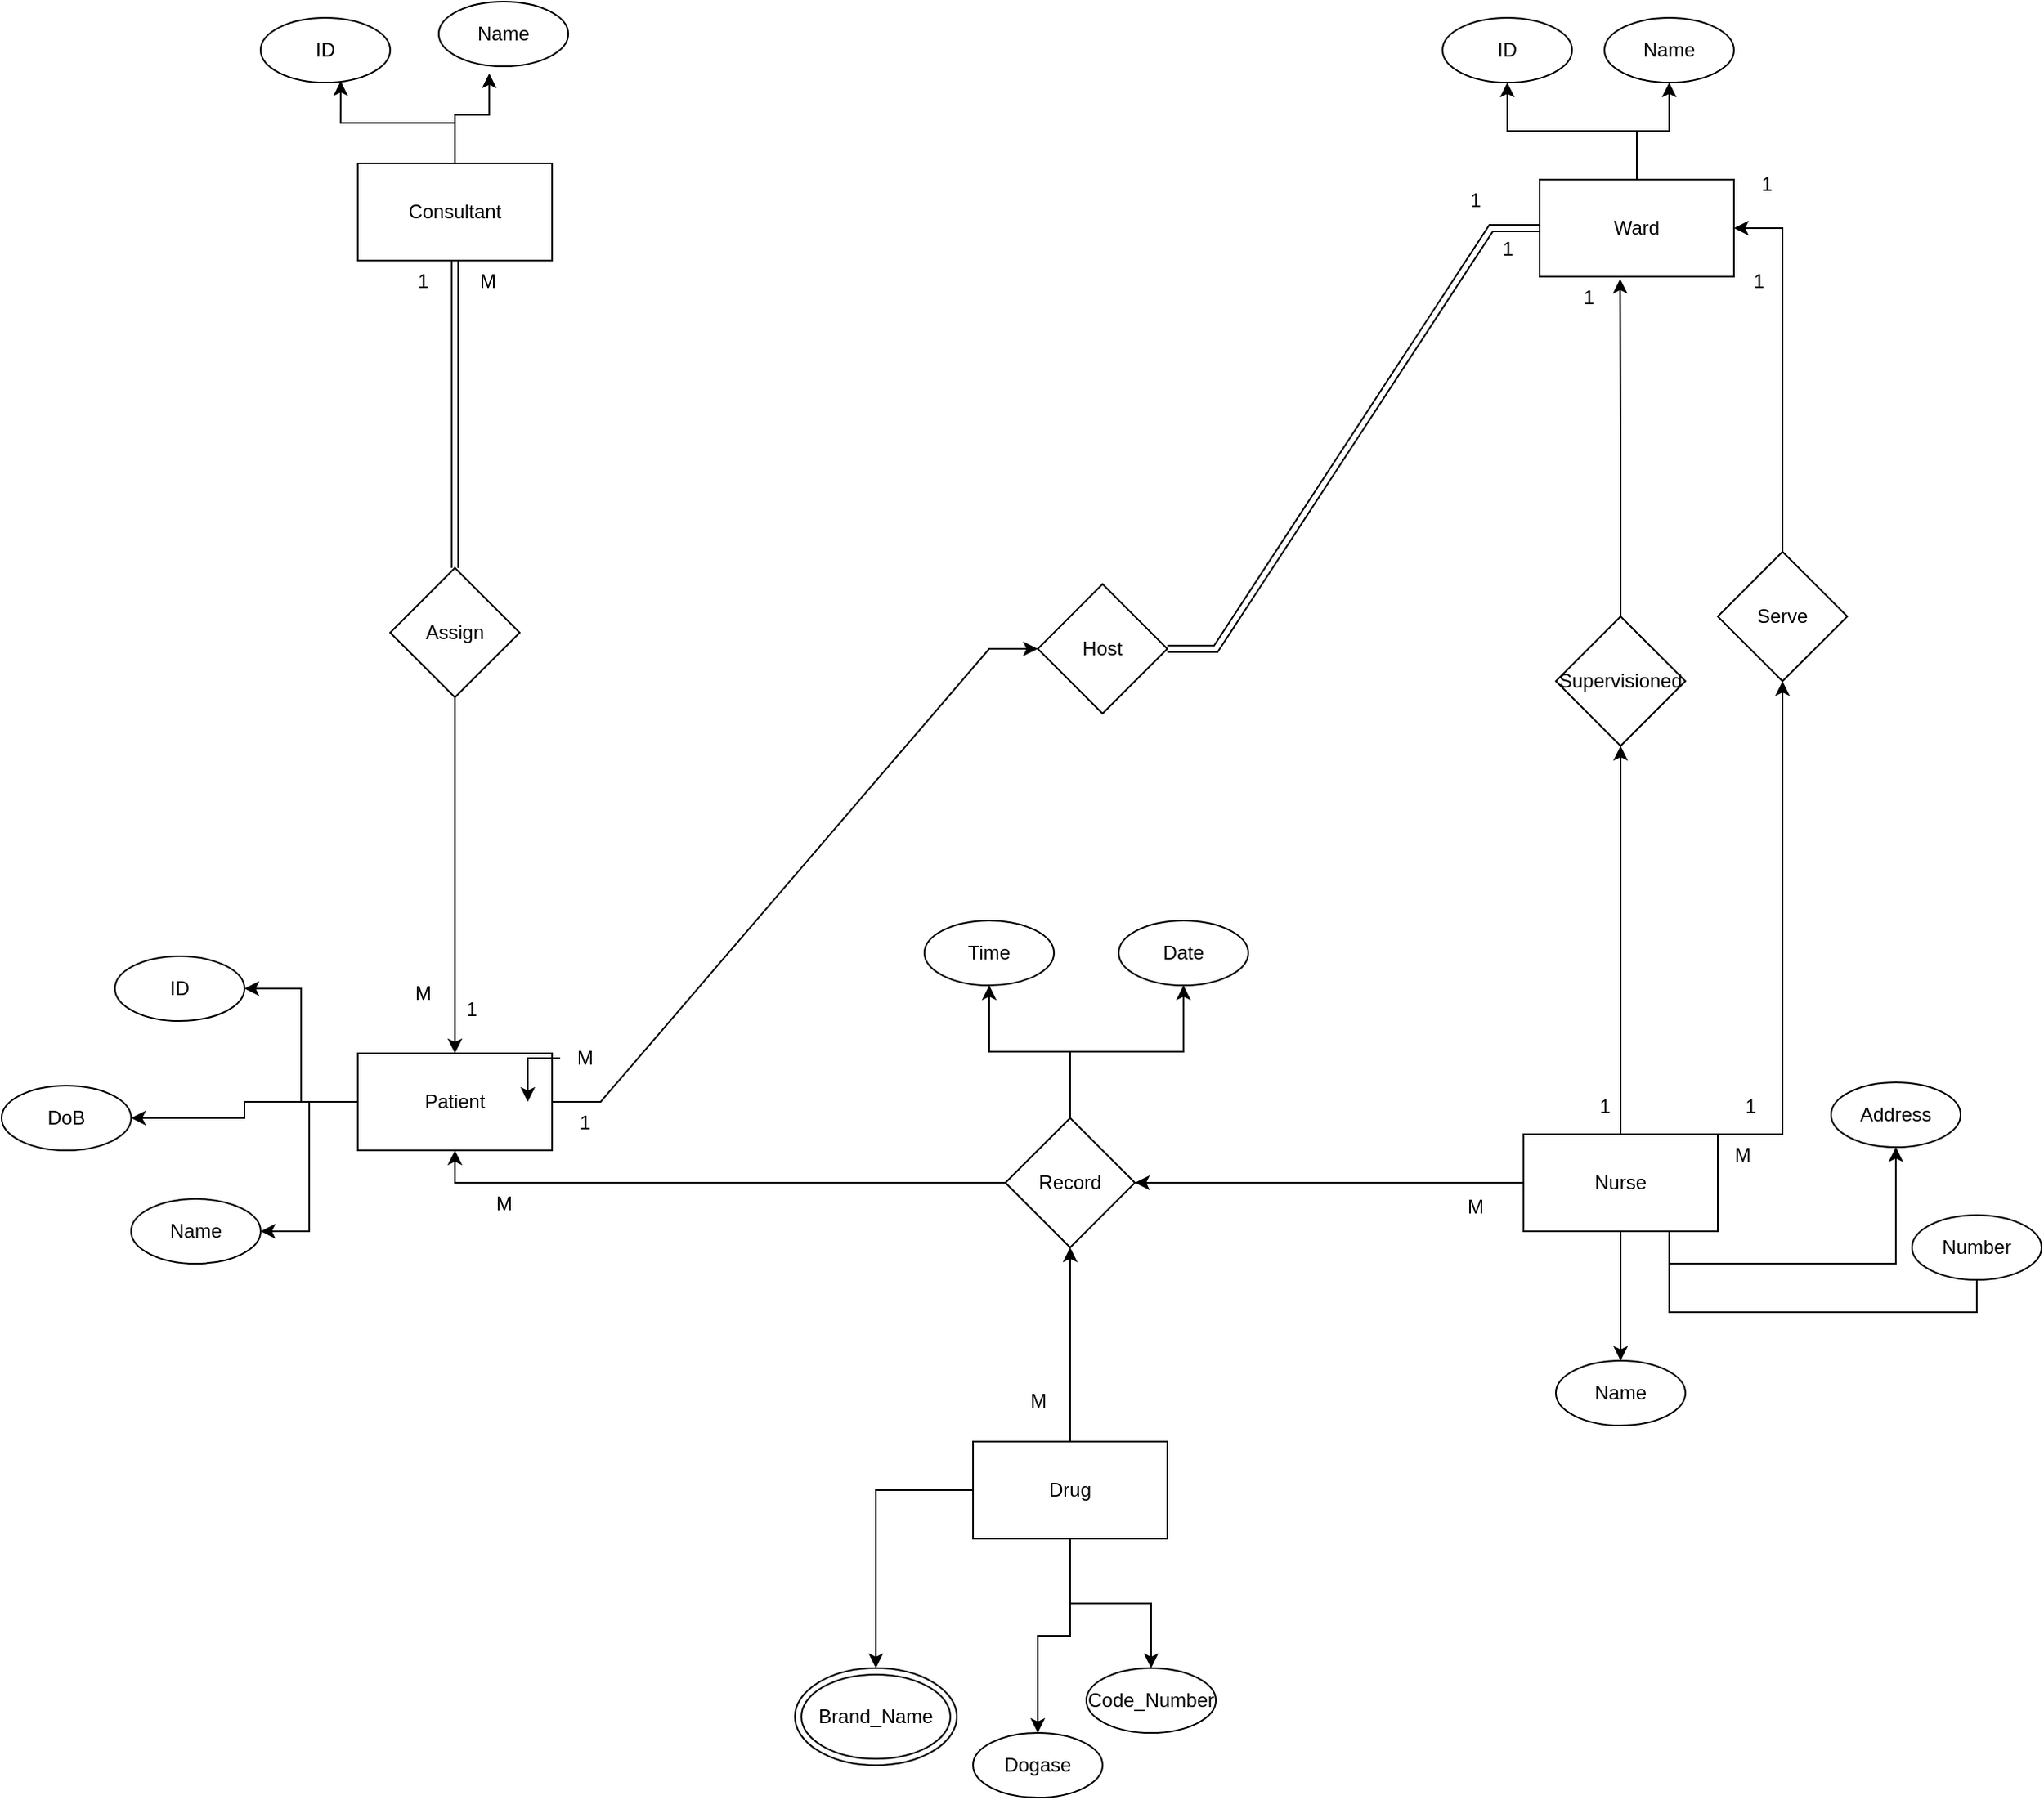 <mxfile version="28.0.6">
  <diagram name="Page-1" id="UuJuzsgmH8O54syuab76">
    <mxGraphModel dx="1705" dy="2200" grid="1" gridSize="10" guides="1" tooltips="1" connect="1" arrows="1" fold="1" page="1" pageScale="1" pageWidth="2339" pageHeight="3300" math="0" shadow="0">
      <root>
        <mxCell id="0" />
        <mxCell id="1" parent="0" />
        <mxCell id="-yfBrM63y5aBobuTD75u-45" value="" style="edgeStyle=orthogonalEdgeStyle;rounded=0;orthogonalLoop=1;jettySize=auto;html=1;shape=link;" edge="1" parent="1" source="-yfBrM63y5aBobuTD75u-1" target="-yfBrM63y5aBobuTD75u-44">
          <mxGeometry relative="1" as="geometry" />
        </mxCell>
        <mxCell id="-yfBrM63y5aBobuTD75u-1" value="Consultant" style="rounded=0;whiteSpace=wrap;html=1;" vertex="1" parent="1">
          <mxGeometry x="740" y="570" width="120" height="60" as="geometry" />
        </mxCell>
        <mxCell id="-yfBrM63y5aBobuTD75u-19" style="edgeStyle=orthogonalEdgeStyle;rounded=0;orthogonalLoop=1;jettySize=auto;html=1;entryX=0.5;entryY=1;entryDx=0;entryDy=0;" edge="1" parent="1" source="-yfBrM63y5aBobuTD75u-2" target="-yfBrM63y5aBobuTD75u-15">
          <mxGeometry relative="1" as="geometry" />
        </mxCell>
        <mxCell id="-yfBrM63y5aBobuTD75u-20" style="edgeStyle=orthogonalEdgeStyle;rounded=0;orthogonalLoop=1;jettySize=auto;html=1;entryX=0.5;entryY=1;entryDx=0;entryDy=0;" edge="1" parent="1" source="-yfBrM63y5aBobuTD75u-2" target="-yfBrM63y5aBobuTD75u-12">
          <mxGeometry relative="1" as="geometry" />
        </mxCell>
        <mxCell id="-yfBrM63y5aBobuTD75u-2" value="Ward" style="rounded=0;whiteSpace=wrap;html=1;" vertex="1" parent="1">
          <mxGeometry x="1470" y="580" width="120" height="60" as="geometry" />
        </mxCell>
        <mxCell id="-yfBrM63y5aBobuTD75u-33" style="edgeStyle=orthogonalEdgeStyle;rounded=0;orthogonalLoop=1;jettySize=auto;html=1;entryX=0.5;entryY=1;entryDx=0;entryDy=0;exitX=0.75;exitY=1;exitDx=0;exitDy=0;" edge="1" parent="1" source="-yfBrM63y5aBobuTD75u-3" target="-yfBrM63y5aBobuTD75u-24">
          <mxGeometry relative="1" as="geometry" />
        </mxCell>
        <mxCell id="-yfBrM63y5aBobuTD75u-34" style="edgeStyle=orthogonalEdgeStyle;rounded=0;orthogonalLoop=1;jettySize=auto;html=1;entryX=0.5;entryY=0;entryDx=0;entryDy=0;exitX=0.75;exitY=1;exitDx=0;exitDy=0;" edge="1" parent="1" source="-yfBrM63y5aBobuTD75u-3" target="-yfBrM63y5aBobuTD75u-31">
          <mxGeometry relative="1" as="geometry">
            <Array as="points">
              <mxPoint x="1550" y="1280" />
              <mxPoint x="1740" y="1280" />
            </Array>
          </mxGeometry>
        </mxCell>
        <mxCell id="-yfBrM63y5aBobuTD75u-35" style="edgeStyle=orthogonalEdgeStyle;rounded=0;orthogonalLoop=1;jettySize=auto;html=1;" edge="1" parent="1" source="-yfBrM63y5aBobuTD75u-3" target="-yfBrM63y5aBobuTD75u-14">
          <mxGeometry relative="1" as="geometry" />
        </mxCell>
        <mxCell id="-yfBrM63y5aBobuTD75u-52" value="" style="edgeStyle=orthogonalEdgeStyle;rounded=0;orthogonalLoop=1;jettySize=auto;html=1;" edge="1" parent="1" source="-yfBrM63y5aBobuTD75u-3" target="-yfBrM63y5aBobuTD75u-51">
          <mxGeometry relative="1" as="geometry" />
        </mxCell>
        <mxCell id="-yfBrM63y5aBobuTD75u-63" value="" style="edgeStyle=orthogonalEdgeStyle;rounded=0;orthogonalLoop=1;jettySize=auto;html=1;" edge="1" parent="1" source="-yfBrM63y5aBobuTD75u-3" target="-yfBrM63y5aBobuTD75u-62">
          <mxGeometry relative="1" as="geometry" />
        </mxCell>
        <mxCell id="-yfBrM63y5aBobuTD75u-69" value="" style="edgeStyle=orthogonalEdgeStyle;rounded=0;orthogonalLoop=1;jettySize=auto;html=1;" edge="1" parent="1" source="-yfBrM63y5aBobuTD75u-3" target="-yfBrM63y5aBobuTD75u-68">
          <mxGeometry relative="1" as="geometry">
            <Array as="points">
              <mxPoint x="1620" y="1170" />
            </Array>
          </mxGeometry>
        </mxCell>
        <mxCell id="-yfBrM63y5aBobuTD75u-3" value="Nurse" style="rounded=0;whiteSpace=wrap;html=1;" vertex="1" parent="1">
          <mxGeometry x="1460" y="1170" width="120" height="60" as="geometry" />
        </mxCell>
        <mxCell id="-yfBrM63y5aBobuTD75u-16" style="edgeStyle=orthogonalEdgeStyle;rounded=0;orthogonalLoop=1;jettySize=auto;html=1;entryX=1;entryY=0.5;entryDx=0;entryDy=0;" edge="1" parent="1" source="-yfBrM63y5aBobuTD75u-4" target="-yfBrM63y5aBobuTD75u-9">
          <mxGeometry relative="1" as="geometry" />
        </mxCell>
        <mxCell id="-yfBrM63y5aBobuTD75u-17" style="edgeStyle=orthogonalEdgeStyle;rounded=0;orthogonalLoop=1;jettySize=auto;html=1;entryX=1;entryY=0.5;entryDx=0;entryDy=0;" edge="1" parent="1" source="-yfBrM63y5aBobuTD75u-4" target="-yfBrM63y5aBobuTD75u-8">
          <mxGeometry relative="1" as="geometry" />
        </mxCell>
        <mxCell id="-yfBrM63y5aBobuTD75u-18" style="edgeStyle=orthogonalEdgeStyle;rounded=0;orthogonalLoop=1;jettySize=auto;html=1;entryX=1;entryY=0.5;entryDx=0;entryDy=0;" edge="1" parent="1" source="-yfBrM63y5aBobuTD75u-4" target="-yfBrM63y5aBobuTD75u-10">
          <mxGeometry relative="1" as="geometry" />
        </mxCell>
        <mxCell id="-yfBrM63y5aBobuTD75u-37" value="" style="edgeStyle=entityRelationEdgeStyle;rounded=0;orthogonalLoop=1;jettySize=auto;html=1;" edge="1" parent="1" source="-yfBrM63y5aBobuTD75u-4" target="-yfBrM63y5aBobuTD75u-36">
          <mxGeometry relative="1" as="geometry" />
        </mxCell>
        <mxCell id="-yfBrM63y5aBobuTD75u-4" value="Patient" style="rounded=0;whiteSpace=wrap;html=1;" vertex="1" parent="1">
          <mxGeometry x="740" y="1120" width="120" height="60" as="geometry" />
        </mxCell>
        <mxCell id="-yfBrM63y5aBobuTD75u-28" style="edgeStyle=orthogonalEdgeStyle;rounded=0;orthogonalLoop=1;jettySize=auto;html=1;entryX=0.5;entryY=0;entryDx=0;entryDy=0;" edge="1" parent="1" source="-yfBrM63y5aBobuTD75u-5" target="-yfBrM63y5aBobuTD75u-6">
          <mxGeometry relative="1" as="geometry" />
        </mxCell>
        <mxCell id="-yfBrM63y5aBobuTD75u-29" style="edgeStyle=orthogonalEdgeStyle;rounded=0;orthogonalLoop=1;jettySize=auto;html=1;entryX=0.5;entryY=0;entryDx=0;entryDy=0;" edge="1" parent="1" source="-yfBrM63y5aBobuTD75u-5" target="-yfBrM63y5aBobuTD75u-7">
          <mxGeometry relative="1" as="geometry" />
        </mxCell>
        <mxCell id="-yfBrM63y5aBobuTD75u-30" style="edgeStyle=orthogonalEdgeStyle;rounded=0;orthogonalLoop=1;jettySize=auto;html=1;entryX=0.5;entryY=0;entryDx=0;entryDy=0;" edge="1" parent="1" source="-yfBrM63y5aBobuTD75u-5" target="-yfBrM63y5aBobuTD75u-26">
          <mxGeometry relative="1" as="geometry" />
        </mxCell>
        <mxCell id="-yfBrM63y5aBobuTD75u-58" style="edgeStyle=orthogonalEdgeStyle;rounded=0;orthogonalLoop=1;jettySize=auto;html=1;entryX=0.5;entryY=1;entryDx=0;entryDy=0;" edge="1" parent="1" source="-yfBrM63y5aBobuTD75u-5" target="-yfBrM63y5aBobuTD75u-51">
          <mxGeometry relative="1" as="geometry" />
        </mxCell>
        <mxCell id="-yfBrM63y5aBobuTD75u-5" value="Drug" style="rounded=0;whiteSpace=wrap;html=1;" vertex="1" parent="1">
          <mxGeometry x="1120" y="1360" width="120" height="60" as="geometry" />
        </mxCell>
        <mxCell id="-yfBrM63y5aBobuTD75u-6" value="Code_Number" style="ellipse;whiteSpace=wrap;html=1;" vertex="1" parent="1">
          <mxGeometry x="1190" y="1500" width="80" height="40" as="geometry" />
        </mxCell>
        <mxCell id="-yfBrM63y5aBobuTD75u-7" value="Dogase" style="ellipse;whiteSpace=wrap;html=1;" vertex="1" parent="1">
          <mxGeometry x="1120" y="1540" width="80" height="40" as="geometry" />
        </mxCell>
        <mxCell id="-yfBrM63y5aBobuTD75u-8" value="DoB" style="ellipse;whiteSpace=wrap;html=1;" vertex="1" parent="1">
          <mxGeometry x="520" y="1140" width="80" height="40" as="geometry" />
        </mxCell>
        <mxCell id="-yfBrM63y5aBobuTD75u-9" value="ID" style="ellipse;whiteSpace=wrap;html=1;" vertex="1" parent="1">
          <mxGeometry x="590" y="1060" width="80" height="40" as="geometry" />
        </mxCell>
        <mxCell id="-yfBrM63y5aBobuTD75u-10" value="Name" style="ellipse;whiteSpace=wrap;html=1;" vertex="1" parent="1">
          <mxGeometry x="600" y="1210" width="80" height="40" as="geometry" />
        </mxCell>
        <mxCell id="-yfBrM63y5aBobuTD75u-11" value="Name" style="ellipse;whiteSpace=wrap;html=1;" vertex="1" parent="1">
          <mxGeometry x="790" y="470" width="80" height="40" as="geometry" />
        </mxCell>
        <mxCell id="-yfBrM63y5aBobuTD75u-12" value="ID" style="ellipse;whiteSpace=wrap;html=1;" vertex="1" parent="1">
          <mxGeometry x="1410" y="480" width="80" height="40" as="geometry" />
        </mxCell>
        <mxCell id="-yfBrM63y5aBobuTD75u-13" value="ID" style="ellipse;whiteSpace=wrap;html=1;" vertex="1" parent="1">
          <mxGeometry x="680" y="480" width="80" height="40" as="geometry" />
        </mxCell>
        <mxCell id="-yfBrM63y5aBobuTD75u-14" value="Name" style="ellipse;whiteSpace=wrap;html=1;" vertex="1" parent="1">
          <mxGeometry x="1480" y="1310" width="80" height="40" as="geometry" />
        </mxCell>
        <mxCell id="-yfBrM63y5aBobuTD75u-15" value="Name" style="ellipse;whiteSpace=wrap;html=1;" vertex="1" parent="1">
          <mxGeometry x="1510" y="480" width="80" height="40" as="geometry" />
        </mxCell>
        <mxCell id="-yfBrM63y5aBobuTD75u-21" style="edgeStyle=orthogonalEdgeStyle;rounded=0;orthogonalLoop=1;jettySize=auto;html=1;entryX=0.39;entryY=1.11;entryDx=0;entryDy=0;entryPerimeter=0;" edge="1" parent="1" source="-yfBrM63y5aBobuTD75u-1" target="-yfBrM63y5aBobuTD75u-11">
          <mxGeometry relative="1" as="geometry" />
        </mxCell>
        <mxCell id="-yfBrM63y5aBobuTD75u-22" style="edgeStyle=orthogonalEdgeStyle;rounded=0;orthogonalLoop=1;jettySize=auto;html=1;entryX=0.618;entryY=0.978;entryDx=0;entryDy=0;entryPerimeter=0;" edge="1" parent="1" source="-yfBrM63y5aBobuTD75u-1" target="-yfBrM63y5aBobuTD75u-13">
          <mxGeometry relative="1" as="geometry" />
        </mxCell>
        <mxCell id="-yfBrM63y5aBobuTD75u-24" value="Address" style="ellipse;whiteSpace=wrap;html=1;" vertex="1" parent="1">
          <mxGeometry x="1650" y="1138" width="80" height="40" as="geometry" />
        </mxCell>
        <mxCell id="-yfBrM63y5aBobuTD75u-26" value="Brand_Name" style="ellipse;shape=doubleEllipse;whiteSpace=wrap;html=1;" vertex="1" parent="1">
          <mxGeometry x="1010" y="1500" width="100" height="60" as="geometry" />
        </mxCell>
        <mxCell id="-yfBrM63y5aBobuTD75u-31" value="Number" style="ellipse;whiteSpace=wrap;html=1;" vertex="1" parent="1">
          <mxGeometry x="1700" y="1220" width="80" height="40" as="geometry" />
        </mxCell>
        <mxCell id="-yfBrM63y5aBobuTD75u-38" style="edgeStyle=entityRelationEdgeStyle;rounded=0;orthogonalLoop=1;jettySize=auto;html=1;entryX=0;entryY=0.5;entryDx=0;entryDy=0;shape=link;" edge="1" parent="1" source="-yfBrM63y5aBobuTD75u-36" target="-yfBrM63y5aBobuTD75u-2">
          <mxGeometry relative="1" as="geometry" />
        </mxCell>
        <mxCell id="-yfBrM63y5aBobuTD75u-36" value="Host" style="rhombus;whiteSpace=wrap;html=1;rounded=0;" vertex="1" parent="1">
          <mxGeometry x="1160" y="830" width="80" height="80" as="geometry" />
        </mxCell>
        <mxCell id="-yfBrM63y5aBobuTD75u-39" value="1" style="text;html=1;align=center;verticalAlign=middle;resizable=0;points=[];autosize=1;strokeColor=none;fillColor=none;" vertex="1" parent="1">
          <mxGeometry x="1415" y="578" width="30" height="30" as="geometry" />
        </mxCell>
        <mxCell id="-yfBrM63y5aBobuTD75u-41" value="" style="edgeStyle=orthogonalEdgeStyle;rounded=0;orthogonalLoop=1;jettySize=auto;html=1;" edge="1" parent="1" source="-yfBrM63y5aBobuTD75u-40" target="-yfBrM63y5aBobuTD75u-4">
          <mxGeometry relative="1" as="geometry" />
        </mxCell>
        <mxCell id="-yfBrM63y5aBobuTD75u-40" value="M" style="text;html=1;align=center;verticalAlign=middle;resizable=0;points=[];autosize=1;strokeColor=none;fillColor=none;" vertex="1" parent="1">
          <mxGeometry x="865" y="1108" width="30" height="30" as="geometry" />
        </mxCell>
        <mxCell id="-yfBrM63y5aBobuTD75u-42" value="1" style="text;html=1;align=center;verticalAlign=middle;resizable=0;points=[];autosize=1;strokeColor=none;fillColor=none;" vertex="1" parent="1">
          <mxGeometry x="865" y="1148" width="30" height="30" as="geometry" />
        </mxCell>
        <mxCell id="-yfBrM63y5aBobuTD75u-43" value="1" style="text;html=1;align=center;verticalAlign=middle;resizable=0;points=[];autosize=1;strokeColor=none;fillColor=none;" vertex="1" parent="1">
          <mxGeometry x="1435" y="608" width="30" height="30" as="geometry" />
        </mxCell>
        <mxCell id="-yfBrM63y5aBobuTD75u-46" style="edgeStyle=orthogonalEdgeStyle;rounded=0;orthogonalLoop=1;jettySize=auto;html=1;entryX=0.5;entryY=0;entryDx=0;entryDy=0;" edge="1" parent="1" source="-yfBrM63y5aBobuTD75u-44" target="-yfBrM63y5aBobuTD75u-4">
          <mxGeometry relative="1" as="geometry" />
        </mxCell>
        <mxCell id="-yfBrM63y5aBobuTD75u-44" value="Assign" style="rhombus;whiteSpace=wrap;html=1;rounded=0;" vertex="1" parent="1">
          <mxGeometry x="760" y="820" width="80" height="80" as="geometry" />
        </mxCell>
        <mxCell id="-yfBrM63y5aBobuTD75u-47" value="1" style="text;html=1;align=center;verticalAlign=middle;resizable=0;points=[];autosize=1;strokeColor=none;fillColor=none;" vertex="1" parent="1">
          <mxGeometry x="765" y="628" width="30" height="30" as="geometry" />
        </mxCell>
        <mxCell id="-yfBrM63y5aBobuTD75u-48" value="M" style="text;html=1;align=center;verticalAlign=middle;resizable=0;points=[];autosize=1;strokeColor=none;fillColor=none;" vertex="1" parent="1">
          <mxGeometry x="765" y="1068" width="30" height="30" as="geometry" />
        </mxCell>
        <mxCell id="-yfBrM63y5aBobuTD75u-49" value="1" style="text;html=1;align=center;verticalAlign=middle;resizable=0;points=[];autosize=1;strokeColor=none;fillColor=none;" vertex="1" parent="1">
          <mxGeometry x="795" y="1078" width="30" height="30" as="geometry" />
        </mxCell>
        <mxCell id="-yfBrM63y5aBobuTD75u-50" value="M" style="text;html=1;align=center;verticalAlign=middle;resizable=0;points=[];autosize=1;strokeColor=none;fillColor=none;" vertex="1" parent="1">
          <mxGeometry x="805" y="628" width="30" height="30" as="geometry" />
        </mxCell>
        <mxCell id="-yfBrM63y5aBobuTD75u-55" style="edgeStyle=orthogonalEdgeStyle;rounded=0;orthogonalLoop=1;jettySize=auto;html=1;entryX=0.5;entryY=1;entryDx=0;entryDy=0;" edge="1" parent="1" source="-yfBrM63y5aBobuTD75u-51" target="-yfBrM63y5aBobuTD75u-53">
          <mxGeometry relative="1" as="geometry" />
        </mxCell>
        <mxCell id="-yfBrM63y5aBobuTD75u-56" style="edgeStyle=orthogonalEdgeStyle;rounded=0;orthogonalLoop=1;jettySize=auto;html=1;entryX=0.5;entryY=1;entryDx=0;entryDy=0;" edge="1" parent="1" source="-yfBrM63y5aBobuTD75u-51" target="-yfBrM63y5aBobuTD75u-54">
          <mxGeometry relative="1" as="geometry" />
        </mxCell>
        <mxCell id="-yfBrM63y5aBobuTD75u-57" style="edgeStyle=orthogonalEdgeStyle;rounded=0;orthogonalLoop=1;jettySize=auto;html=1;exitX=0;exitY=0.5;exitDx=0;exitDy=0;entryX=0.5;entryY=1;entryDx=0;entryDy=0;" edge="1" parent="1" source="-yfBrM63y5aBobuTD75u-51" target="-yfBrM63y5aBobuTD75u-4">
          <mxGeometry relative="1" as="geometry" />
        </mxCell>
        <mxCell id="-yfBrM63y5aBobuTD75u-51" value="Record" style="rhombus;whiteSpace=wrap;html=1;rounded=0;" vertex="1" parent="1">
          <mxGeometry x="1140" y="1160" width="80" height="80" as="geometry" />
        </mxCell>
        <mxCell id="-yfBrM63y5aBobuTD75u-53" value="Date" style="ellipse;whiteSpace=wrap;html=1;" vertex="1" parent="1">
          <mxGeometry x="1210" y="1038" width="80" height="40" as="geometry" />
        </mxCell>
        <mxCell id="-yfBrM63y5aBobuTD75u-54" value="Time" style="ellipse;whiteSpace=wrap;html=1;" vertex="1" parent="1">
          <mxGeometry x="1090" y="1038" width="80" height="40" as="geometry" />
        </mxCell>
        <mxCell id="-yfBrM63y5aBobuTD75u-59" value="M" style="text;html=1;align=center;verticalAlign=middle;resizable=0;points=[];autosize=1;strokeColor=none;fillColor=none;" vertex="1" parent="1">
          <mxGeometry x="815" y="1198" width="30" height="30" as="geometry" />
        </mxCell>
        <mxCell id="-yfBrM63y5aBobuTD75u-60" value="M" style="text;html=1;align=center;verticalAlign=middle;resizable=0;points=[];autosize=1;strokeColor=none;fillColor=none;" vertex="1" parent="1">
          <mxGeometry x="1145" y="1320" width="30" height="30" as="geometry" />
        </mxCell>
        <mxCell id="-yfBrM63y5aBobuTD75u-61" value="M" style="text;html=1;align=center;verticalAlign=middle;resizable=0;points=[];autosize=1;strokeColor=none;fillColor=none;" vertex="1" parent="1">
          <mxGeometry x="1415" y="1200" width="30" height="30" as="geometry" />
        </mxCell>
        <mxCell id="-yfBrM63y5aBobuTD75u-62" value="Supervisioned" style="rhombus;whiteSpace=wrap;html=1;rounded=0;" vertex="1" parent="1">
          <mxGeometry x="1480" y="850" width="80" height="80" as="geometry" />
        </mxCell>
        <mxCell id="-yfBrM63y5aBobuTD75u-64" style="edgeStyle=orthogonalEdgeStyle;rounded=0;orthogonalLoop=1;jettySize=auto;html=1;entryX=0.414;entryY=1.022;entryDx=0;entryDy=0;entryPerimeter=0;" edge="1" parent="1" source="-yfBrM63y5aBobuTD75u-62" target="-yfBrM63y5aBobuTD75u-2">
          <mxGeometry relative="1" as="geometry" />
        </mxCell>
        <mxCell id="-yfBrM63y5aBobuTD75u-65" value="1" style="text;html=1;align=center;verticalAlign=middle;resizable=0;points=[];autosize=1;strokeColor=none;fillColor=none;" vertex="1" parent="1">
          <mxGeometry x="1495" y="1138" width="30" height="30" as="geometry" />
        </mxCell>
        <mxCell id="-yfBrM63y5aBobuTD75u-66" value="1" style="text;html=1;align=center;verticalAlign=middle;resizable=0;points=[];autosize=1;strokeColor=none;fillColor=none;" vertex="1" parent="1">
          <mxGeometry x="1485" y="638" width="30" height="30" as="geometry" />
        </mxCell>
        <mxCell id="-yfBrM63y5aBobuTD75u-70" style="edgeStyle=orthogonalEdgeStyle;rounded=0;orthogonalLoop=1;jettySize=auto;html=1;entryX=1;entryY=0.5;entryDx=0;entryDy=0;" edge="1" parent="1" source="-yfBrM63y5aBobuTD75u-68" target="-yfBrM63y5aBobuTD75u-2">
          <mxGeometry relative="1" as="geometry" />
        </mxCell>
        <mxCell id="-yfBrM63y5aBobuTD75u-68" value="Serve" style="rhombus;whiteSpace=wrap;html=1;rounded=0;" vertex="1" parent="1">
          <mxGeometry x="1580" y="810" width="80" height="80" as="geometry" />
        </mxCell>
        <mxCell id="-yfBrM63y5aBobuTD75u-71" value="1" style="text;html=1;align=center;verticalAlign=middle;resizable=0;points=[];autosize=1;strokeColor=none;fillColor=none;" vertex="1" parent="1">
          <mxGeometry x="1585" y="1138" width="30" height="30" as="geometry" />
        </mxCell>
        <mxCell id="-yfBrM63y5aBobuTD75u-72" value="1" style="text;html=1;align=center;verticalAlign=middle;resizable=0;points=[];autosize=1;strokeColor=none;fillColor=none;" vertex="1" parent="1">
          <mxGeometry x="1595" y="568" width="30" height="30" as="geometry" />
        </mxCell>
        <mxCell id="-yfBrM63y5aBobuTD75u-73" value="1" style="text;html=1;align=center;verticalAlign=middle;resizable=0;points=[];autosize=1;strokeColor=none;fillColor=none;" vertex="1" parent="1">
          <mxGeometry x="1590" y="628" width="30" height="30" as="geometry" />
        </mxCell>
        <mxCell id="-yfBrM63y5aBobuTD75u-74" value="M" style="text;html=1;align=center;verticalAlign=middle;resizable=0;points=[];autosize=1;strokeColor=none;fillColor=none;" vertex="1" parent="1">
          <mxGeometry x="1580" y="1168" width="30" height="30" as="geometry" />
        </mxCell>
      </root>
    </mxGraphModel>
  </diagram>
</mxfile>
